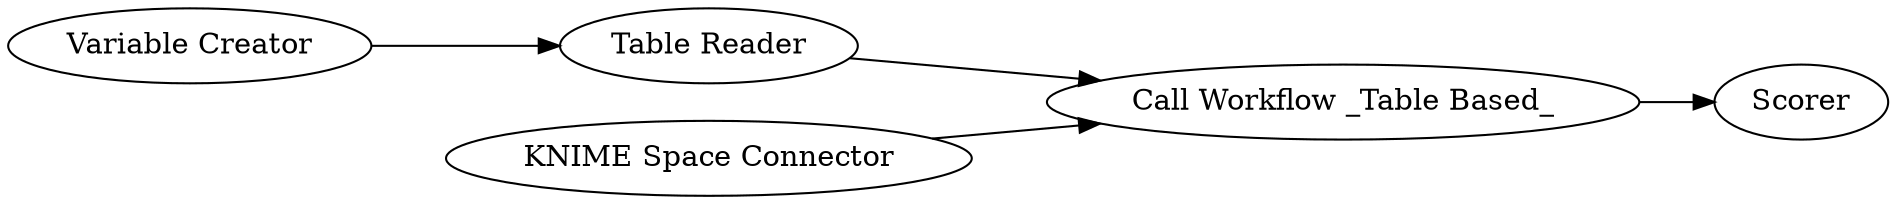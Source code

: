 digraph {
	23 -> 20
	20 -> 18
	18 -> 24
	17 -> 18
	24 [label=Scorer]
	20 [label="Table Reader"]
	23 [label="Variable Creator"]
	18 [label="Call Workflow _Table Based_"]
	17 [label="KNIME Space Connector"]
	rankdir=LR
}
